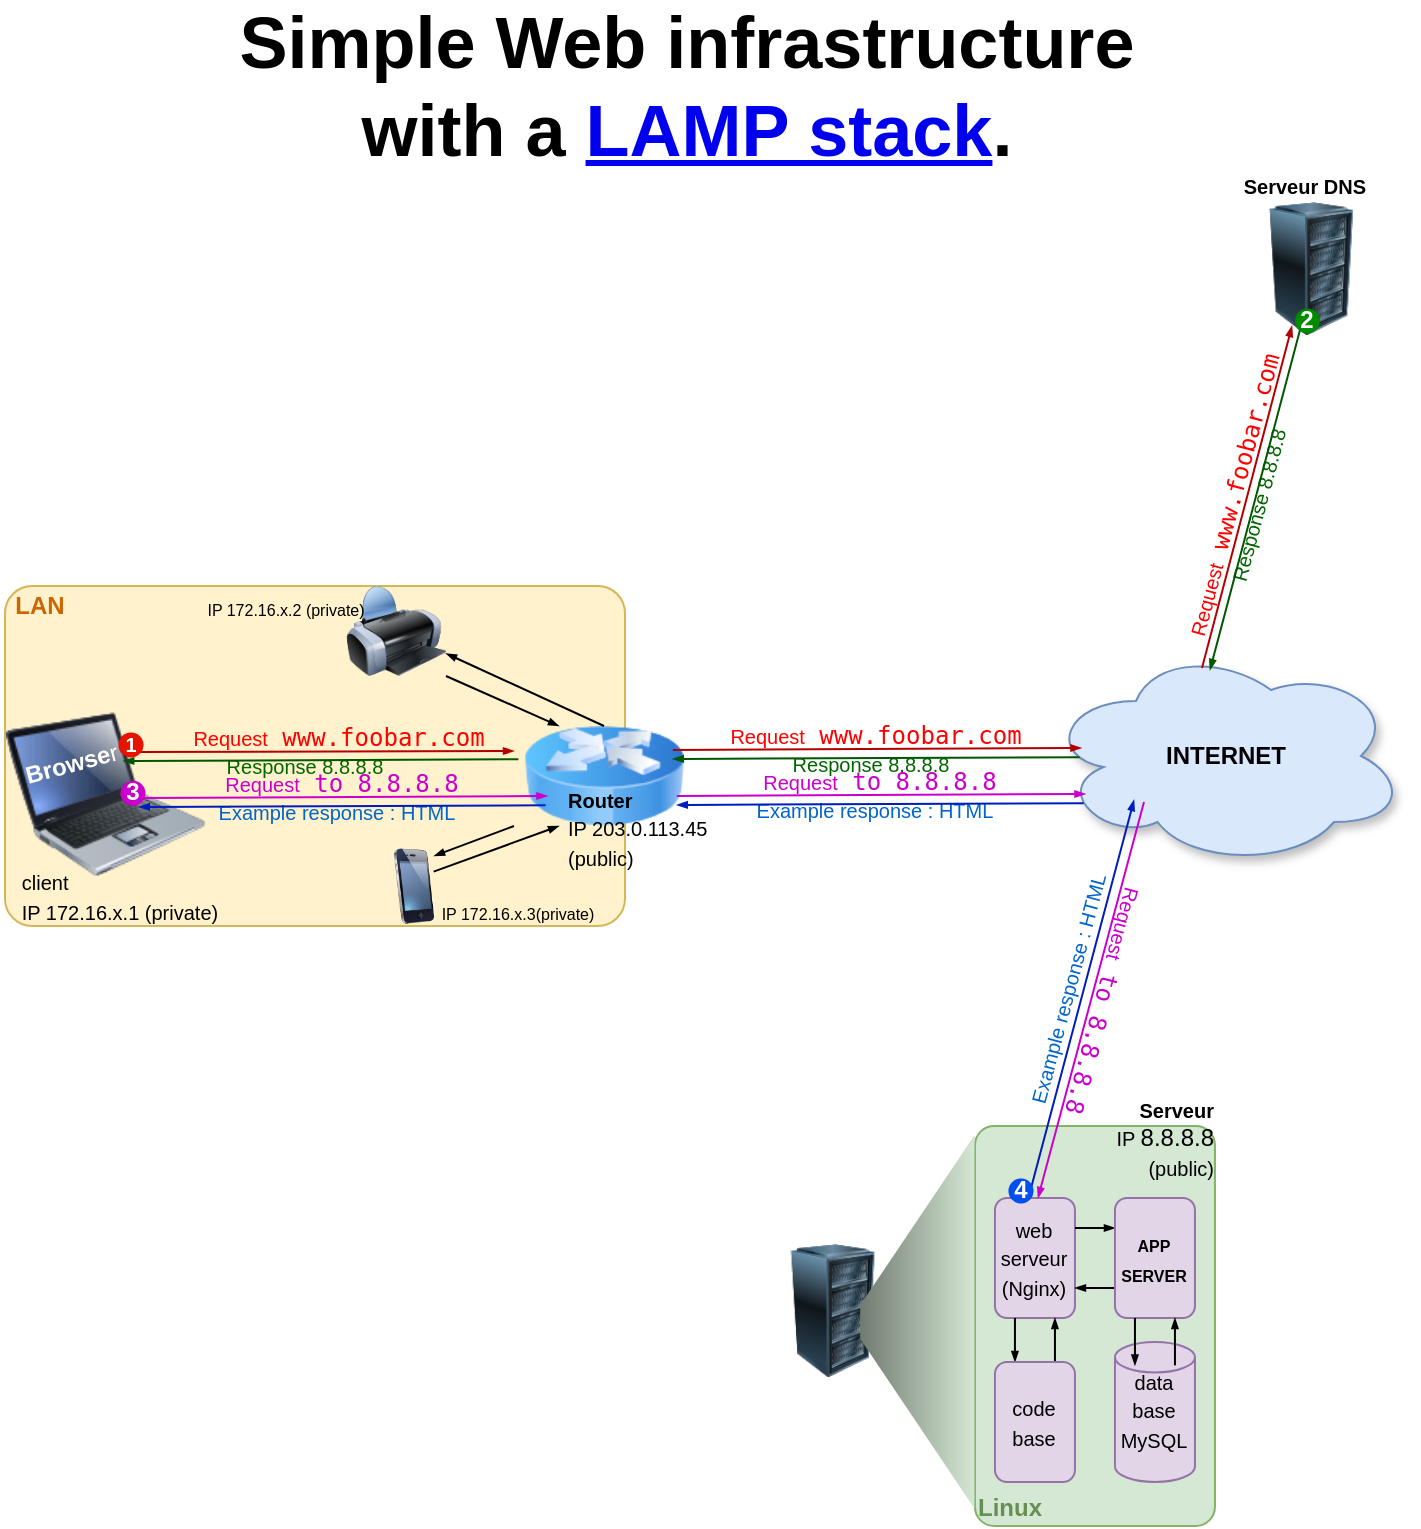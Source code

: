 <mxfile version="23.1.7" type="device">
  <diagram name="Page-1" id="Hc-l4G0vg6NqDV3RCBHR">
    <mxGraphModel dx="1687" dy="878" grid="0" gridSize="10" guides="1" tooltips="1" connect="1" arrows="1" fold="1" page="1" pageScale="1" pageWidth="827" pageHeight="1169" math="0" shadow="0">
      <root>
        <mxCell id="0" />
        <mxCell id="1" parent="0" />
        <mxCell id="jibZWjlyEFQynynRNVv--58" value="" style="rounded=1;whiteSpace=wrap;html=1;arcSize=8;fillColor=#fff2cc;strokeColor=#d6b656;align=center;imageVerticalAlign=top;imageWidth=24;" parent="1" vertex="1">
          <mxGeometry x="32.5" y="340" width="310" height="170" as="geometry" />
        </mxCell>
        <mxCell id="jibZWjlyEFQynynRNVv--22" value="" style="image;html=1;image=img/lib/clip_art/computers/Laptop_128x128.png" parent="1" vertex="1">
          <mxGeometry x="33" y="401" width="100" height="86" as="geometry" />
        </mxCell>
        <mxCell id="jibZWjlyEFQynynRNVv--32" value="" style="image;html=1;image=img/lib/clip_art/networking/Router_Icon_128x128.png" parent="1" vertex="1">
          <mxGeometry x="287" y="410" width="90" height="50" as="geometry" />
        </mxCell>
        <mxCell id="jibZWjlyEFQynynRNVv--17" value="Linux" style="rounded=1;whiteSpace=wrap;html=1;arcSize=8;fillColor=#d5e8d4;strokeColor=#82b366;align=left;verticalAlign=bottom;fontStyle=1;fontColor=#688F52;" parent="1" vertex="1">
          <mxGeometry x="517.48" y="610" width="120" height="200" as="geometry" />
        </mxCell>
        <mxCell id="jibZWjlyEFQynynRNVv--27" value="" style="image;html=1;image=img/lib/clip_art/computers/Server_Rack_128x128.png" parent="1" vertex="1">
          <mxGeometry x="416.48" y="669" width="60" height="67" as="geometry" />
        </mxCell>
        <mxCell id="jibZWjlyEFQynynRNVv--21" value="&lt;div align=&quot;right&quot;&gt;&lt;font style=&quot;font-size: 10px;&quot; face=&quot;Helvetica&quot;&gt;&lt;b&gt;Serveur&lt;/b&gt;&lt;/font&gt;&lt;/div&gt;&lt;div align=&quot;right&quot;&gt;&lt;font style=&quot;font-size: 10px;&quot; face=&quot;Helvetica&quot;&gt;IP &lt;/font&gt;8.8.8.8&lt;/div&gt;&lt;div align=&quot;right&quot;&gt;&lt;font style=&quot;font-size: 10px;&quot; face=&quot;Helvetica&quot;&gt;(public)&lt;/font&gt;&lt;font face=&quot;72IcwpHI2TJ94Vqt0YGD&quot;&gt;&lt;br&gt;&lt;/font&gt;&lt;/div&gt;" style="text;html=1;align=right;verticalAlign=middle;whiteSpace=wrap;rounded=0;" parent="1" vertex="1">
          <mxGeometry x="570" y="597" width="69.48" height="38" as="geometry" />
        </mxCell>
        <mxCell id="jibZWjlyEFQynynRNVv--39" value="&lt;div align=&quot;center&quot;&gt;&lt;font face=&quot;Helvetica&quot;&gt;&lt;font style=&quot;font-size: 10px;&quot;&gt;web serveur&lt;/font&gt;&lt;/font&gt;&lt;/div&gt;&lt;div align=&quot;center&quot;&gt;&lt;font face=&quot;Helvetica&quot;&gt;&lt;font style=&quot;font-size: 10px;&quot;&gt;(Nginx)&lt;br&gt;&lt;/font&gt;&lt;/font&gt;&lt;/div&gt;" style="rounded=1;whiteSpace=wrap;html=1;fillColor=#e1d5e7;strokeColor=#9673a6;align=center;" parent="1" vertex="1">
          <mxGeometry x="527.48" y="646" width="40" height="60" as="geometry" />
        </mxCell>
        <mxCell id="jibZWjlyEFQynynRNVv--42" value="" style="endArrow=blockThin;html=1;rounded=0;exitX=1;exitY=0.25;exitDx=0;exitDy=0;strokeWidth=1;endFill=1;targetPerimeterSpacing=-1;sourcePerimeterSpacing=4;endWidth=4.112;endSize=3;jumpStyle=sharp;shadow=0;jumpSize=0;startSize=3;entryX=0;entryY=0.25;entryDx=0;entryDy=0;" parent="1" source="jibZWjlyEFQynynRNVv--39" target="jibZWjlyEFQynynRNVv--48" edge="1">
          <mxGeometry width="50" height="50" relative="1" as="geometry">
            <mxPoint x="677.48" y="656" as="sourcePoint" />
            <mxPoint x="587.48" y="656" as="targetPoint" />
          </mxGeometry>
        </mxCell>
        <mxCell id="jibZWjlyEFQynynRNVv--43" value="" style="endArrow=blockThin;html=1;rounded=0;exitX=0;exitY=0.75;exitDx=0;exitDy=0;strokeWidth=1;endFill=1;targetPerimeterSpacing=-1;sourcePerimeterSpacing=4;endWidth=4.112;endSize=3;jumpStyle=sharp;shadow=0;jumpSize=0;startSize=3;entryX=1;entryY=0.75;entryDx=0;entryDy=0;" parent="1" source="jibZWjlyEFQynynRNVv--48" target="jibZWjlyEFQynynRNVv--39" edge="1">
          <mxGeometry width="50" height="50" relative="1" as="geometry">
            <mxPoint x="588.73" y="682.25" as="sourcePoint" />
            <mxPoint x="597.48" y="666" as="targetPoint" />
          </mxGeometry>
        </mxCell>
        <mxCell id="jibZWjlyEFQynynRNVv--46" value="" style="endArrow=blockThin;html=1;rounded=0;exitX=0.25;exitY=1;exitDx=0;exitDy=0;strokeWidth=1;endFill=1;targetPerimeterSpacing=-1;sourcePerimeterSpacing=4;endWidth=4.112;endSize=3;jumpStyle=sharp;shadow=0;jumpSize=0;startSize=3;entryX=0.25;entryY=0;entryDx=0;entryDy=0;" parent="1" source="jibZWjlyEFQynynRNVv--39" target="jibZWjlyEFQynynRNVv--50" edge="1">
          <mxGeometry width="50" height="50" relative="1" as="geometry">
            <mxPoint x="574.48" y="678" as="sourcePoint" />
            <mxPoint x="533.38" y="723" as="targetPoint" />
          </mxGeometry>
        </mxCell>
        <mxCell id="jibZWjlyEFQynynRNVv--47" value="" style="endArrow=blockThin;html=1;rounded=0;exitX=0.75;exitY=0;exitDx=0;exitDy=0;strokeWidth=1;endFill=1;targetPerimeterSpacing=-1;sourcePerimeterSpacing=4;endWidth=4.112;endSize=3;jumpStyle=sharp;shadow=0;jumpSize=0;startSize=3;entryX=0.75;entryY=1;entryDx=0;entryDy=0;" parent="1" source="jibZWjlyEFQynynRNVv--50" target="jibZWjlyEFQynynRNVv--39" edge="1">
          <mxGeometry width="50" height="50" relative="1" as="geometry">
            <mxPoint x="553.38" y="723" as="sourcePoint" />
            <mxPoint x="544.11" y="713" as="targetPoint" />
          </mxGeometry>
        </mxCell>
        <mxCell id="jibZWjlyEFQynynRNVv--48" value="&lt;b&gt;&lt;font style=&quot;font-size: 8px;&quot;&gt;APP SERVER&lt;br&gt;&lt;/font&gt;&lt;/b&gt;" style="rounded=1;whiteSpace=wrap;html=1;fillColor=#e1d5e7;strokeColor=#9673a6;align=center;" parent="1" vertex="1">
          <mxGeometry x="587.48" y="646" width="40" height="60" as="geometry" />
        </mxCell>
        <mxCell id="jibZWjlyEFQynynRNVv--50" value="&lt;font style=&quot;font-size: 10px;&quot;&gt;code base&lt;br&gt;&lt;/font&gt;" style="rounded=1;whiteSpace=wrap;html=1;fillColor=#e1d5e7;strokeColor=#9673a6;align=center;glass=0;" parent="1" vertex="1">
          <mxGeometry x="527.48" y="728" width="40" height="60" as="geometry" />
        </mxCell>
        <mxCell id="jibZWjlyEFQynynRNVv--57" value="&lt;font style=&quot;font-size: 10px;&quot;&gt;&lt;font face=&quot;Helvetica&quot;&gt;data&lt;br&gt;base&lt;br&gt;MySQL&lt;br&gt;&lt;/font&gt;&lt;br&gt;&lt;/font&gt;" style="shape=cylinder3;whiteSpace=wrap;html=1;boundedLbl=1;backgroundOutline=1;size=7.6;fillColor=#e1d5e7;strokeColor=#9673a6;" parent="1" vertex="1">
          <mxGeometry x="587.48" y="718" width="40" height="70" as="geometry" />
        </mxCell>
        <mxCell id="jibZWjlyEFQynynRNVv--44" value="" style="endArrow=blockThin;html=1;rounded=0;exitX=0.25;exitY=1;exitDx=0;exitDy=0;strokeWidth=1;endFill=1;targetPerimeterSpacing=-1;sourcePerimeterSpacing=4;endWidth=4.112;endSize=3;jumpStyle=sharp;shadow=0;jumpSize=0;startSize=3;entryX=0.25;entryY=0.167;entryDx=0;entryDy=0;entryPerimeter=0;" parent="1" source="jibZWjlyEFQynynRNVv--48" target="jibZWjlyEFQynynRNVv--57" edge="1">
          <mxGeometry width="50" height="50" relative="1" as="geometry">
            <mxPoint x="598.73" y="704" as="sourcePoint" />
            <mxPoint x="597.48" y="724" as="targetPoint" />
          </mxGeometry>
        </mxCell>
        <mxCell id="jibZWjlyEFQynynRNVv--45" value="" style="endArrow=blockThin;html=1;rounded=0;strokeWidth=1;endFill=1;targetPerimeterSpacing=-1;sourcePerimeterSpacing=4;endWidth=4.112;endSize=3;jumpStyle=sharp;shadow=0;jumpSize=0;startSize=3;entryX=0.75;entryY=1;entryDx=0;entryDy=0;exitX=0.75;exitY=0.167;exitDx=0;exitDy=0;exitPerimeter=0;" parent="1" source="jibZWjlyEFQynynRNVv--57" target="jibZWjlyEFQynynRNVv--48" edge="1">
          <mxGeometry width="50" height="50" relative="1" as="geometry">
            <mxPoint x="617.48" y="724" as="sourcePoint" />
            <mxPoint x="618.73" y="704" as="targetPoint" />
          </mxGeometry>
        </mxCell>
        <mxCell id="jibZWjlyEFQynynRNVv--59" value="&lt;div align=&quot;left&quot;&gt;&lt;font style=&quot;font-size: 10px;&quot; face=&quot;Helvetica&quot;&gt;client&lt;/font&gt;&lt;/div&gt;&lt;div align=&quot;left&quot;&gt;&lt;font style=&quot;font-size: 10px;&quot; face=&quot;Helvetica&quot;&gt;IP 172.16.x.1 (private)&lt;/font&gt;&lt;font face=&quot;72IcwpHI2TJ94Vqt0YGD&quot;&gt;&lt;br&gt;&lt;/font&gt;&lt;/div&gt;" style="text;html=1;align=center;verticalAlign=middle;whiteSpace=wrap;rounded=0;" parent="1" vertex="1">
          <mxGeometry x="30" y="475" width="120" height="40" as="geometry" />
        </mxCell>
        <mxCell id="jibZWjlyEFQynynRNVv--62" value="&lt;b&gt;INTERNET&lt;/b&gt;" style="ellipse;shape=cloud;whiteSpace=wrap;html=1;fillColor=#dae8fc;strokeColor=#6c8ebf;shadow=1;points=[[0.07,0.4,0,0,0],[0.13,0.77,0,0,0],[0.16,0.55,0,0,0],[0.25,0.25,0,0,0],[0.31,0.8,0,0,0],[0.4,0.1,0,0,0],[0.55,0.95,0,0,0],[0.625,0.2,0,0,0],[0.8,0.8,0,0,0],[0.875,0.5,0,0,0],[0.88,0.25,0,0,0],[0.96,0.7,0,0,0]];" parent="1" vertex="1">
          <mxGeometry x="553" y="370" width="180" height="110" as="geometry" />
        </mxCell>
        <mxCell id="jibZWjlyEFQynynRNVv--63" value="" style="shape=trapezoid;perimeter=trapezoidPerimeter;whiteSpace=wrap;html=1;fixedSize=1;rotation=-90;size=84.74;fillColor=#717A70;strokeColor=#82b366;gradientColor=#D5E8D4;strokeWidth=0;" parent="1" vertex="1">
          <mxGeometry x="395.26" y="679.19" width="186.37" height="57.1" as="geometry" />
        </mxCell>
        <mxCell id="jibZWjlyEFQynynRNVv--64" value="&lt;b&gt;LAN&lt;/b&gt;" style="text;html=1;align=center;verticalAlign=middle;whiteSpace=wrap;rounded=0;fontColor=#CC6600;" parent="1" vertex="1">
          <mxGeometry x="30" y="340" width="40" height="20" as="geometry" />
        </mxCell>
        <mxCell id="jibZWjlyEFQynynRNVv--68" value="" style="image;html=1;image=img/lib/clip_art/computers/Printer_128x128.png" parent="1" vertex="1">
          <mxGeometry x="203" y="340" width="50" height="45" as="geometry" />
        </mxCell>
        <mxCell id="jibZWjlyEFQynynRNVv--69" value="" style="image;html=1;image=img/lib/clip_art/telecommunication/iPhone_128x128.png" parent="1" vertex="1">
          <mxGeometry x="227" y="460" width="20" height="60" as="geometry" />
        </mxCell>
        <mxCell id="jibZWjlyEFQynynRNVv--70" value="" style="endArrow=blockThin;html=1;rounded=0;strokeWidth=1;endFill=1;targetPerimeterSpacing=-1;sourcePerimeterSpacing=4;endWidth=4.112;endSize=3;jumpStyle=sharp;shadow=0;jumpSize=0;startSize=3;entryX=1;entryY=0.75;entryDx=0;entryDy=0;exitX=0.5;exitY=0;exitDx=0;exitDy=0;" parent="1" source="jibZWjlyEFQynynRNVv--32" target="jibZWjlyEFQynynRNVv--68" edge="1">
          <mxGeometry width="50" height="50" relative="1" as="geometry">
            <mxPoint x="120" y="433" as="sourcePoint" />
            <mxPoint x="229" y="433" as="targetPoint" />
          </mxGeometry>
        </mxCell>
        <mxCell id="jibZWjlyEFQynynRNVv--71" value="" style="endArrow=blockThin;html=1;rounded=0;strokeWidth=1;endFill=1;targetPerimeterSpacing=-1;sourcePerimeterSpacing=4;endWidth=4.112;endSize=3;jumpStyle=sharp;shadow=0;jumpSize=0;startSize=3;exitX=1;exitY=1;exitDx=0;exitDy=0;entryX=0.25;entryY=0;entryDx=0;entryDy=0;" parent="1" source="jibZWjlyEFQynynRNVv--68" target="jibZWjlyEFQynynRNVv--32" edge="1">
          <mxGeometry width="50" height="50" relative="1" as="geometry">
            <mxPoint x="257" y="420" as="sourcePoint" />
            <mxPoint x="340" y="550" as="targetPoint" />
          </mxGeometry>
        </mxCell>
        <mxCell id="jibZWjlyEFQynynRNVv--72" value="" style="endArrow=blockThin;html=1;rounded=0;strokeWidth=1;endFill=1;targetPerimeterSpacing=-1;sourcePerimeterSpacing=4;endWidth=4.112;endSize=3;jumpStyle=sharp;shadow=0;jumpSize=0;startSize=3;entryX=1;entryY=0.25;entryDx=0;entryDy=0;exitX=0;exitY=1;exitDx=0;exitDy=0;" parent="1" source="jibZWjlyEFQynynRNVv--32" target="jibZWjlyEFQynynRNVv--69" edge="1">
          <mxGeometry width="50" height="50" relative="1" as="geometry">
            <mxPoint x="267" y="430" as="sourcePoint" />
            <mxPoint x="210" y="394" as="targetPoint" />
          </mxGeometry>
        </mxCell>
        <mxCell id="jibZWjlyEFQynynRNVv--73" value="" style="endArrow=blockThin;html=1;rounded=0;strokeWidth=1;endFill=1;targetPerimeterSpacing=-1;sourcePerimeterSpacing=4;endWidth=4.112;endSize=3;jumpStyle=sharp;shadow=0;jumpSize=0;startSize=3;entryX=0.25;entryY=1;entryDx=0;entryDy=0;exitX=0.992;exitY=0.38;exitDx=0;exitDy=0;exitPerimeter=0;" parent="1" source="jibZWjlyEFQynynRNVv--69" target="jibZWjlyEFQynynRNVv--32" edge="1">
          <mxGeometry width="50" height="50" relative="1" as="geometry">
            <mxPoint x="277" y="440" as="sourcePoint" />
            <mxPoint x="220" y="404" as="targetPoint" />
          </mxGeometry>
        </mxCell>
        <mxCell id="jibZWjlyEFQynynRNVv--75" value="&lt;div align=&quot;left&quot;&gt;&lt;font style=&quot;font-size: 8px;&quot; face=&quot;Helvetica&quot;&gt;IP 172.16.x.2 (private)&lt;/font&gt;&lt;font size=&quot;3&quot; face=&quot;72IcwpHI2TJ94Vqt0YGD&quot;&gt;&lt;br&gt;&lt;/font&gt;&lt;/div&gt;" style="text;html=1;align=center;verticalAlign=middle;whiteSpace=wrap;rounded=0;" parent="1" vertex="1">
          <mxGeometry x="113" y="340" width="120" height="18.74" as="geometry" />
        </mxCell>
        <mxCell id="jibZWjlyEFQynynRNVv--76" value="&lt;div align=&quot;left&quot;&gt;&lt;font style=&quot;font-size: 8px;&quot; face=&quot;Helvetica&quot;&gt;IP 172.16.x.3(private)&lt;/font&gt;&lt;font size=&quot;3&quot; face=&quot;72IcwpHI2TJ94Vqt0YGD&quot;&gt;&lt;br&gt;&lt;/font&gt;&lt;/div&gt;" style="text;html=1;align=center;verticalAlign=middle;whiteSpace=wrap;rounded=0;" parent="1" vertex="1">
          <mxGeometry x="229" y="491.26" width="120" height="18.74" as="geometry" />
        </mxCell>
        <mxCell id="jibZWjlyEFQynynRNVv--77" value="&lt;font style=&quot;font-size: 10px;&quot; face=&quot;Helvetica&quot;&gt;Request&lt;/font&gt;&lt;font face=&quot;zoXYefRdcyB84MneROfM&quot;&gt;&lt;code&gt; www.foobar.com&lt;/code&gt;&lt;/font&gt;" style="text;html=1;align=center;verticalAlign=middle;whiteSpace=wrap;rounded=0;fontColor=#ff0000;" parent="1" vertex="1">
          <mxGeometry x="107" y="407" width="185" height="18.74" as="geometry" />
        </mxCell>
        <mxCell id="jibZWjlyEFQynynRNVv--78" value="" style="group" parent="1" vertex="1" connectable="0">
          <mxGeometry x="645.24" y="130" width="70.48" height="85" as="geometry" />
        </mxCell>
        <mxCell id="jibZWjlyEFQynynRNVv--65" value="" style="image;html=1;image=img/lib/clip_art/computers/Server_Rack_128x128.png" parent="jibZWjlyEFQynynRNVv--78" vertex="1">
          <mxGeometry x="10.48" y="18" width="60" height="67" as="geometry" />
        </mxCell>
        <mxCell id="jibZWjlyEFQynynRNVv--66" value="&lt;div align=&quot;right&quot;&gt;&lt;font style=&quot;font-size: 10px;&quot; face=&quot;Helvetica&quot;&gt;&lt;b&gt;Serveur DNS&lt;br&gt;&lt;/b&gt;&lt;/font&gt;&lt;/div&gt;&lt;font style=&quot;font-size: 10px;&quot;&gt;&lt;b&gt;&lt;/b&gt;&lt;/font&gt;" style="text;html=1;align=right;verticalAlign=middle;whiteSpace=wrap;rounded=0;" parent="jibZWjlyEFQynynRNVv--78" vertex="1">
          <mxGeometry width="70" height="20" as="geometry" />
        </mxCell>
        <mxCell id="jibZWjlyEFQynynRNVv--82" value="&lt;div align=&quot;left&quot;&gt;&lt;font style=&quot;font-size: 10px;&quot; face=&quot;Helvetica&quot;&gt;&lt;b&gt;Router&lt;/b&gt;&lt;/font&gt;&lt;/div&gt;&lt;div align=&quot;left&quot;&gt;&lt;font style=&quot;font-size: 10px;&quot; face=&quot;Helvetica&quot;&gt;IP &lt;/font&gt;&lt;font style=&quot;font-size: 10px;&quot;&gt;203.0.113.45&lt;/font&gt;&lt;/div&gt;&lt;div align=&quot;left&quot;&gt;&lt;font style=&quot;font-size: 10px;&quot; face=&quot;Helvetica&quot;&gt;(public)&lt;/font&gt;&lt;font face=&quot;72IcwpHI2TJ94Vqt0YGD&quot;&gt;&lt;br&gt;&lt;/font&gt;&lt;/div&gt;" style="text;html=1;align=left;verticalAlign=middle;whiteSpace=wrap;rounded=0;" parent="1" vertex="1">
          <mxGeometry x="311.51" y="442.37" width="86.49" height="38" as="geometry" />
        </mxCell>
        <mxCell id="jibZWjlyEFQynynRNVv--86" value="&lt;font style=&quot;font-size: 10px;&quot;&gt;&lt;font face=&quot;Helvetica&quot;&gt;Response 8.8.8.8&lt;/font&gt;&lt;font&gt;&lt;br&gt;&lt;/font&gt;&lt;/font&gt;" style="text;html=1;align=center;verticalAlign=middle;whiteSpace=wrap;rounded=0;fontColor=#006600;" parent="1" vertex="1">
          <mxGeometry x="80" y="420.13" width="205" height="18.74" as="geometry" />
        </mxCell>
        <mxCell id="jibZWjlyEFQynynRNVv--60" value="" style="endArrow=blockThin;html=1;rounded=0;strokeWidth=1;endFill=1;targetPerimeterSpacing=-1;sourcePerimeterSpacing=4;endWidth=4.112;endSize=3;jumpStyle=sharp;shadow=0;jumpSize=0;startSize=3;entryX=0;entryY=0.25;entryDx=0;entryDy=0;exitX=0.089;exitY=0.153;exitDx=0;exitDy=0;fillColor=#e51400;strokeColor=#B20000;exitPerimeter=0;" parent="1" source="jibZWjlyEFQynynRNVv--86" target="jibZWjlyEFQynynRNVv--32" edge="1">
          <mxGeometry width="50" height="50" relative="1" as="geometry">
            <mxPoint x="106.08" y="424.76" as="sourcePoint" />
            <mxPoint x="163.51" y="424.0" as="targetPoint" />
          </mxGeometry>
        </mxCell>
        <mxCell id="jibZWjlyEFQynynRNVv--61" value="" style="endArrow=blockThin;html=1;rounded=0;strokeWidth=1;endFill=1;targetPerimeterSpacing=-1;sourcePerimeterSpacing=4;endWidth=4.112;endSize=3;jumpStyle=sharp;shadow=0;jumpSize=0;startSize=3;exitX=-0.014;exitY=0.593;exitDx=0;exitDy=0;exitPerimeter=0;entryX=1;entryY=0.75;entryDx=0;entryDy=0;fillColor=#008a00;strokeColor=#005700;" parent="1" target="jibZWjlyEFQynynRNVv--127" edge="1">
          <mxGeometry width="50" height="50" relative="1" as="geometry">
            <mxPoint x="289.209" y="426.63" as="sourcePoint" />
            <mxPoint x="110" y="427.48" as="targetPoint" />
          </mxGeometry>
        </mxCell>
        <mxCell id="jibZWjlyEFQynynRNVv--92" value="" style="group" parent="1" vertex="1" connectable="0">
          <mxGeometry x="363" y="406" width="210" height="31.87" as="geometry" />
        </mxCell>
        <mxCell id="jibZWjlyEFQynynRNVv--88" value="&lt;font style=&quot;font-size: 10px;&quot; face=&quot;Helvetica&quot;&gt;Request&lt;/font&gt;&lt;font face=&quot;zoXYefRdcyB84MneROfM&quot;&gt;&lt;code&gt; www.foobar.com&lt;/code&gt;&lt;/font&gt;" style="text;html=1;align=center;verticalAlign=middle;whiteSpace=wrap;rounded=0;fontColor=#ff0000;" parent="jibZWjlyEFQynynRNVv--92" vertex="1">
          <mxGeometry width="210" height="18.74" as="geometry" />
        </mxCell>
        <mxCell id="jibZWjlyEFQynynRNVv--89" value="&lt;font style=&quot;font-size: 10px;&quot;&gt;&lt;font face=&quot;Helvetica&quot;&gt;Response 8.8.8.8&lt;/font&gt;&lt;font&gt;&lt;br&gt;&lt;/font&gt;&lt;/font&gt;" style="text;html=1;align=center;verticalAlign=middle;whiteSpace=wrap;rounded=0;fontColor=#006600;" parent="jibZWjlyEFQynynRNVv--92" vertex="1">
          <mxGeometry x="3.405" y="13.13" width="198.649" height="18.74" as="geometry" />
        </mxCell>
        <mxCell id="jibZWjlyEFQynynRNVv--90" value="" style="endArrow=blockThin;html=1;rounded=0;strokeWidth=1;endFill=1;targetPerimeterSpacing=-1;sourcePerimeterSpacing=4;endWidth=4.112;endSize=3;jumpStyle=sharp;shadow=0;jumpSize=0;startSize=3;entryX=0;entryY=0.25;entryDx=0;entryDy=0;exitX=1;exitY=0.25;exitDx=0;exitDy=0;fillColor=#e51400;strokeColor=#B20000;" parent="jibZWjlyEFQynynRNVv--92" edge="1">
          <mxGeometry width="50" height="50" relative="1" as="geometry">
            <mxPoint x="3.405" y="16.0" as="sourcePoint" />
            <mxPoint x="207.73" y="15.0" as="targetPoint" />
          </mxGeometry>
        </mxCell>
        <mxCell id="jibZWjlyEFQynynRNVv--91" value="" style="endArrow=blockThin;html=1;rounded=0;strokeWidth=1;endFill=1;targetPerimeterSpacing=-1;sourcePerimeterSpacing=4;endWidth=4.112;endSize=3;jumpStyle=sharp;shadow=0;jumpSize=0;startSize=3;exitX=-0.014;exitY=0.593;exitDx=0;exitDy=0;exitPerimeter=0;entryX=1;entryY=0.5;entryDx=0;entryDy=0;fillColor=#008a00;strokeColor=#005700;" parent="jibZWjlyEFQynynRNVv--92" edge="1">
          <mxGeometry width="50" height="50" relative="1" as="geometry">
            <mxPoint x="206.832" y="19.63" as="sourcePoint" />
            <mxPoint x="3.405" y="20.48" as="targetPoint" />
          </mxGeometry>
        </mxCell>
        <mxCell id="jibZWjlyEFQynynRNVv--102" value="" style="group;rotation=-75;" parent="1" vertex="1" connectable="0">
          <mxGeometry x="563" y="280" width="181" height="31.87" as="geometry" />
        </mxCell>
        <mxCell id="jibZWjlyEFQynynRNVv--103" value="&lt;font style=&quot;font-size: 10px;&quot; face=&quot;Helvetica&quot;&gt;Request&lt;/font&gt;&lt;font face=&quot;zoXYefRdcyB84MneROfM&quot;&gt;&lt;code&gt; www.foobar.com&lt;/code&gt;&lt;/font&gt;" style="text;html=1;align=center;verticalAlign=middle;whiteSpace=wrap;rounded=0;fontColor=#ff0000;rotation=-75;" parent="jibZWjlyEFQynynRNVv--102" vertex="1">
          <mxGeometry x="-6" y="5" width="181" height="18.74" as="geometry" />
        </mxCell>
        <mxCell id="jibZWjlyEFQynynRNVv--104" value="&lt;font style=&quot;font-size: 10px;&quot;&gt;&lt;font face=&quot;Helvetica&quot;&gt;Response 8.8.8.8&lt;/font&gt;&lt;font&gt;&lt;br&gt;&lt;/font&gt;&lt;/font&gt;" style="text;html=1;align=center;verticalAlign=middle;whiteSpace=wrap;rounded=0;fontColor=#006600;rotation=-75;" parent="jibZWjlyEFQynynRNVv--102" vertex="1">
          <mxGeometry x="11" y="10" width="171.216" height="18.74" as="geometry" />
        </mxCell>
        <mxCell id="jibZWjlyEFQynynRNVv--105" value="" style="endArrow=blockThin;html=1;rounded=0;strokeWidth=1;endFill=1;targetPerimeterSpacing=-1;sourcePerimeterSpacing=4;endWidth=4.112;endSize=3;jumpStyle=sharp;shadow=0;jumpSize=0;startSize=3;entryX=0;entryY=0.25;entryDx=0;entryDy=0;exitX=1;exitY=0.25;exitDx=0;exitDy=0;fillColor=#e51400;strokeColor=#B20000;" parent="jibZWjlyEFQynynRNVv--102" edge="1">
          <mxGeometry width="50" height="50" relative="1" as="geometry">
            <mxPoint x="68" y="101" as="sourcePoint" />
            <mxPoint x="113" y="-70" as="targetPoint" />
          </mxGeometry>
        </mxCell>
        <mxCell id="jibZWjlyEFQynynRNVv--106" value="" style="endArrow=blockThin;html=1;rounded=0;strokeWidth=1;endFill=1;targetPerimeterSpacing=-1;sourcePerimeterSpacing=4;endWidth=4.112;endSize=3;jumpStyle=sharp;shadow=0;jumpSize=0;startSize=3;exitX=-0.014;exitY=0.593;exitDx=0;exitDy=0;exitPerimeter=0;entryX=1;entryY=0.5;entryDx=0;entryDy=0;fillColor=#008a00;strokeColor=#005700;" parent="jibZWjlyEFQynynRNVv--102" edge="1">
          <mxGeometry width="50" height="50" relative="1" as="geometry">
            <mxPoint x="117" y="-68" as="sourcePoint" />
            <mxPoint x="72" y="102" as="targetPoint" />
          </mxGeometry>
        </mxCell>
        <mxCell id="jibZWjlyEFQynynRNVv--108" value="" style="group" parent="1" vertex="1" connectable="0">
          <mxGeometry x="96" y="430" width="210" height="31.87" as="geometry" />
        </mxCell>
        <mxCell id="jibZWjlyEFQynynRNVv--109" value="&lt;font color=&quot;#cc00cc&quot; style=&quot;font-size: 10px;&quot; face=&quot;Helvetica&quot;&gt;Request&lt;/font&gt;&lt;font color=&quot;#cc00cc&quot; face=&quot;zoXYefRdcyB84MneROfM&quot;&gt;&lt;code&gt; to 8.8.8.8&lt;br&gt;&lt;/code&gt;&lt;/font&gt;" style="text;html=1;align=center;verticalAlign=middle;whiteSpace=wrap;rounded=0;fontColor=#ff0000;" parent="jibZWjlyEFQynynRNVv--108" vertex="1">
          <mxGeometry width="210" height="18.74" as="geometry" />
        </mxCell>
        <mxCell id="jibZWjlyEFQynynRNVv--110" value="&lt;font color=&quot;#0066cc&quot; style=&quot;font-size: 10px;&quot;&gt;&lt;font face=&quot;Helvetica&quot;&gt;Example response : HTML&lt;br&gt;&lt;/font&gt;&lt;/font&gt;" style="text;html=1;align=center;verticalAlign=middle;whiteSpace=wrap;rounded=0;fontColor=#006600;" parent="jibZWjlyEFQynynRNVv--108" vertex="1">
          <mxGeometry x="3.405" y="13.13" width="198.649" height="18.74" as="geometry" />
        </mxCell>
        <mxCell id="jibZWjlyEFQynynRNVv--111" value="" style="endArrow=blockThin;html=1;rounded=0;strokeWidth=1;endFill=1;targetPerimeterSpacing=-1;sourcePerimeterSpacing=4;endWidth=4.112;endSize=3;jumpStyle=sharp;shadow=0;jumpSize=0;startSize=3;entryX=0;entryY=0.25;entryDx=0;entryDy=0;exitX=1;exitY=0.25;exitDx=0;exitDy=0;fillColor=#e51400;strokeColor=#CC00CC;" parent="jibZWjlyEFQynynRNVv--108" edge="1">
          <mxGeometry width="50" height="50" relative="1" as="geometry">
            <mxPoint x="3.405" y="16.0" as="sourcePoint" />
            <mxPoint x="207.73" y="15.0" as="targetPoint" />
          </mxGeometry>
        </mxCell>
        <mxCell id="jibZWjlyEFQynynRNVv--112" value="" style="endArrow=blockThin;html=1;rounded=0;strokeWidth=1;endFill=1;targetPerimeterSpacing=-1;sourcePerimeterSpacing=4;endWidth=4.112;endSize=3;jumpStyle=sharp;shadow=0;jumpSize=0;startSize=3;exitX=-0.014;exitY=0.593;exitDx=0;exitDy=0;exitPerimeter=0;entryX=1;entryY=0.5;entryDx=0;entryDy=0;fillColor=#0050ef;strokeColor=#001DBC;" parent="jibZWjlyEFQynynRNVv--108" edge="1">
          <mxGeometry width="50" height="50" relative="1" as="geometry">
            <mxPoint x="206.832" y="19.63" as="sourcePoint" />
            <mxPoint x="3.405" y="20.48" as="targetPoint" />
          </mxGeometry>
        </mxCell>
        <mxCell id="jibZWjlyEFQynynRNVv--133" value="&lt;b&gt;3&lt;/b&gt;" style="ellipse;whiteSpace=wrap;html=1;aspect=fixed;fontColor=#ffffff;fillColor=#CC00CC;strokeColor=#B20000;strokeWidth=0;" parent="jibZWjlyEFQynynRNVv--108" vertex="1">
          <mxGeometry x="-6" y="7.12" width="12.5" height="12.5" as="geometry" />
        </mxCell>
        <mxCell id="jibZWjlyEFQynynRNVv--113" value="" style="group" parent="1" vertex="1" connectable="0">
          <mxGeometry x="365" y="429" width="210" height="31.87" as="geometry" />
        </mxCell>
        <mxCell id="jibZWjlyEFQynynRNVv--114" value="&lt;font color=&quot;#cc00cc&quot; style=&quot;font-size: 10px;&quot; face=&quot;Helvetica&quot;&gt;Request&lt;/font&gt;&lt;font color=&quot;#cc00cc&quot; face=&quot;zoXYefRdcyB84MneROfM&quot;&gt;&lt;code&gt; to 8.8.8.8&lt;br&gt;&lt;/code&gt;&lt;/font&gt;" style="text;html=1;align=center;verticalAlign=middle;whiteSpace=wrap;rounded=0;fontColor=#ff0000;" parent="jibZWjlyEFQynynRNVv--113" vertex="1">
          <mxGeometry width="210" height="18.74" as="geometry" />
        </mxCell>
        <mxCell id="jibZWjlyEFQynynRNVv--115" value="&lt;font color=&quot;#0066cc&quot; style=&quot;font-size: 10px;&quot;&gt;&lt;font face=&quot;Helvetica&quot;&gt;Example response : HTML&lt;br&gt;&lt;/font&gt;&lt;/font&gt;" style="text;html=1;align=center;verticalAlign=middle;whiteSpace=wrap;rounded=0;fontColor=#006600;" parent="jibZWjlyEFQynynRNVv--113" vertex="1">
          <mxGeometry x="3.405" y="13.13" width="198.649" height="18.74" as="geometry" />
        </mxCell>
        <mxCell id="jibZWjlyEFQynynRNVv--116" value="" style="endArrow=blockThin;html=1;rounded=0;strokeWidth=1;endFill=1;targetPerimeterSpacing=-1;sourcePerimeterSpacing=4;endWidth=4.112;endSize=3;jumpStyle=sharp;shadow=0;jumpSize=0;startSize=3;entryX=0;entryY=0.25;entryDx=0;entryDy=0;exitX=1;exitY=0.25;exitDx=0;exitDy=0;fillColor=#e51400;strokeColor=#CC00CC;" parent="jibZWjlyEFQynynRNVv--113" edge="1">
          <mxGeometry width="50" height="50" relative="1" as="geometry">
            <mxPoint x="3.405" y="16.0" as="sourcePoint" />
            <mxPoint x="207.73" y="15.0" as="targetPoint" />
          </mxGeometry>
        </mxCell>
        <mxCell id="jibZWjlyEFQynynRNVv--117" value="" style="endArrow=blockThin;html=1;rounded=0;strokeWidth=1;endFill=1;targetPerimeterSpacing=-1;sourcePerimeterSpacing=4;endWidth=4.112;endSize=3;jumpStyle=sharp;shadow=0;jumpSize=0;startSize=3;exitX=-0.014;exitY=0.593;exitDx=0;exitDy=0;exitPerimeter=0;entryX=1;entryY=0.5;entryDx=0;entryDy=0;fillColor=#0050ef;strokeColor=#001DBC;" parent="jibZWjlyEFQynynRNVv--113" edge="1">
          <mxGeometry width="50" height="50" relative="1" as="geometry">
            <mxPoint x="206.832" y="19.63" as="sourcePoint" />
            <mxPoint x="3.405" y="20.48" as="targetPoint" />
          </mxGeometry>
        </mxCell>
        <mxCell id="jibZWjlyEFQynynRNVv--124" value="&lt;font style=&quot;font-size: 36px;&quot;&gt;&lt;b&gt;Simple Web&amp;nbsp;&lt;/b&gt;&lt;/font&gt;&lt;font style=&quot;font-size: 36px;&quot;&gt;&lt;b&gt;infrastructure&lt;/b&gt;&lt;/font&gt;&lt;font style=&quot;font-size: 36px;&quot;&gt;&lt;b&gt; with a &lt;a target=&quot;_blank&quot; title=&quot;LAMP stack&quot; href=&quot;https://intranet.hbtn.io/rltoken/OtZFy7tXzJmziqfiXKT5lA&quot;&gt;LAMP stack&lt;/a&gt;.&lt;/b&gt;&lt;/font&gt;" style="text;html=1;align=center;verticalAlign=middle;whiteSpace=wrap;rounded=0;" parent="1" vertex="1">
          <mxGeometry x="140" y="80" width="467.48" height="20" as="geometry" />
        </mxCell>
        <mxCell id="jibZWjlyEFQynynRNVv--119" value="&lt;font color=&quot;#cc00cc&quot; style=&quot;font-size: 10px;&quot; face=&quot;Helvetica&quot;&gt;Request&lt;/font&gt;&lt;font color=&quot;#cc00cc&quot; face=&quot;zoXYefRdcyB84MneROfM&quot;&gt;&lt;code&gt; to 8.8.8.8&lt;br&gt;&lt;/code&gt;&lt;/font&gt;" style="text;html=1;align=center;verticalAlign=middle;whiteSpace=wrap;rounded=0;fontColor=#ff0000;rotation=-255;" parent="1" vertex="1">
          <mxGeometry x="476" y="538" width="210" height="18.74" as="geometry" />
        </mxCell>
        <mxCell id="jibZWjlyEFQynynRNVv--120" value="&lt;font color=&quot;#0066cc&quot; style=&quot;font-size: 10px;&quot;&gt;&lt;font face=&quot;Helvetica&quot;&gt;Example response : HTML&lt;br&gt;&lt;/font&gt;&lt;/font&gt;" style="text;html=1;align=center;verticalAlign=middle;whiteSpace=wrap;rounded=0;fontColor=#006600;rotation=-75;" parent="1" vertex="1">
          <mxGeometry x="465" y="532" width="198.649" height="18.74" as="geometry" />
        </mxCell>
        <mxCell id="jibZWjlyEFQynynRNVv--121" value="" style="endArrow=blockThin;html=1;rounded=0;strokeWidth=1;endFill=1;targetPerimeterSpacing=-1;sourcePerimeterSpacing=4;endWidth=4.112;endSize=3;jumpStyle=sharp;shadow=0;jumpSize=0;startSize=3;entryX=0;entryY=0.25;entryDx=0;entryDy=0;exitX=1;exitY=0.25;exitDx=0;exitDy=0;fillColor=#e51400;strokeColor=#CC00CC;" parent="1" edge="1">
          <mxGeometry width="50" height="50" relative="1" as="geometry">
            <mxPoint x="602" y="448" as="sourcePoint" />
            <mxPoint x="549" y="646" as="targetPoint" />
          </mxGeometry>
        </mxCell>
        <mxCell id="jibZWjlyEFQynynRNVv--122" value="" style="endArrow=blockThin;html=1;rounded=0;strokeWidth=1;endFill=1;targetPerimeterSpacing=-1;sourcePerimeterSpacing=4;endWidth=4.112;endSize=3;jumpStyle=sharp;shadow=0;jumpSize=0;startSize=3;exitX=-0.014;exitY=0.593;exitDx=0;exitDy=0;exitPerimeter=0;entryX=1;entryY=0.5;entryDx=0;entryDy=0;fillColor=#0050ef;strokeColor=#001DBC;" parent="1" edge="1">
          <mxGeometry width="50" height="50" relative="1" as="geometry">
            <mxPoint x="545" y="643" as="sourcePoint" />
            <mxPoint x="597" y="447" as="targetPoint" />
          </mxGeometry>
        </mxCell>
        <mxCell id="jibZWjlyEFQynynRNVv--127" value="&lt;b&gt;Browse&lt;/b&gt;r" style="text;html=1;align=center;verticalAlign=middle;whiteSpace=wrap;rounded=0;rotation=-15;fontColor=#FFFFFF;" parent="1" vertex="1">
          <mxGeometry x="41.17" y="419.16" width="50" height="20" as="geometry" />
        </mxCell>
        <mxCell id="jibZWjlyEFQynynRNVv--128" value="&lt;font style=&quot;font-size: 10px;&quot;&gt;&lt;b&gt;1&lt;/b&gt;&lt;/font&gt;" style="ellipse;whiteSpace=wrap;html=1;aspect=fixed;fontColor=#ffffff;fillColor=#e51400;strokeColor=#B20000;strokeWidth=0;" parent="1" vertex="1">
          <mxGeometry x="89" y="413" width="12.5" height="12.5" as="geometry" />
        </mxCell>
        <mxCell id="jibZWjlyEFQynynRNVv--132" value="&lt;div&gt;&lt;b&gt;2&lt;/b&gt;&lt;/div&gt;" style="ellipse;whiteSpace=wrap;html=1;aspect=fixed;fontColor=#ffffff;fillColor=#008a00;strokeColor=#005700;align=center;verticalAlign=middle;spacing=-2;strokeWidth=0;" parent="1" vertex="1">
          <mxGeometry x="677.23" y="201" width="12.5" height="12.5" as="geometry" />
        </mxCell>
        <mxCell id="jibZWjlyEFQynynRNVv--135" value="&lt;b&gt;4&lt;/b&gt;" style="ellipse;whiteSpace=wrap;html=1;aspect=fixed;fontColor=#ffffff;fillColor=#0050ef;strokeColor=#001DBC;strokeWidth=0;" parent="1" vertex="1">
          <mxGeometry x="534" y="636" width="12.5" height="12.5" as="geometry" />
        </mxCell>
      </root>
    </mxGraphModel>
  </diagram>
</mxfile>
